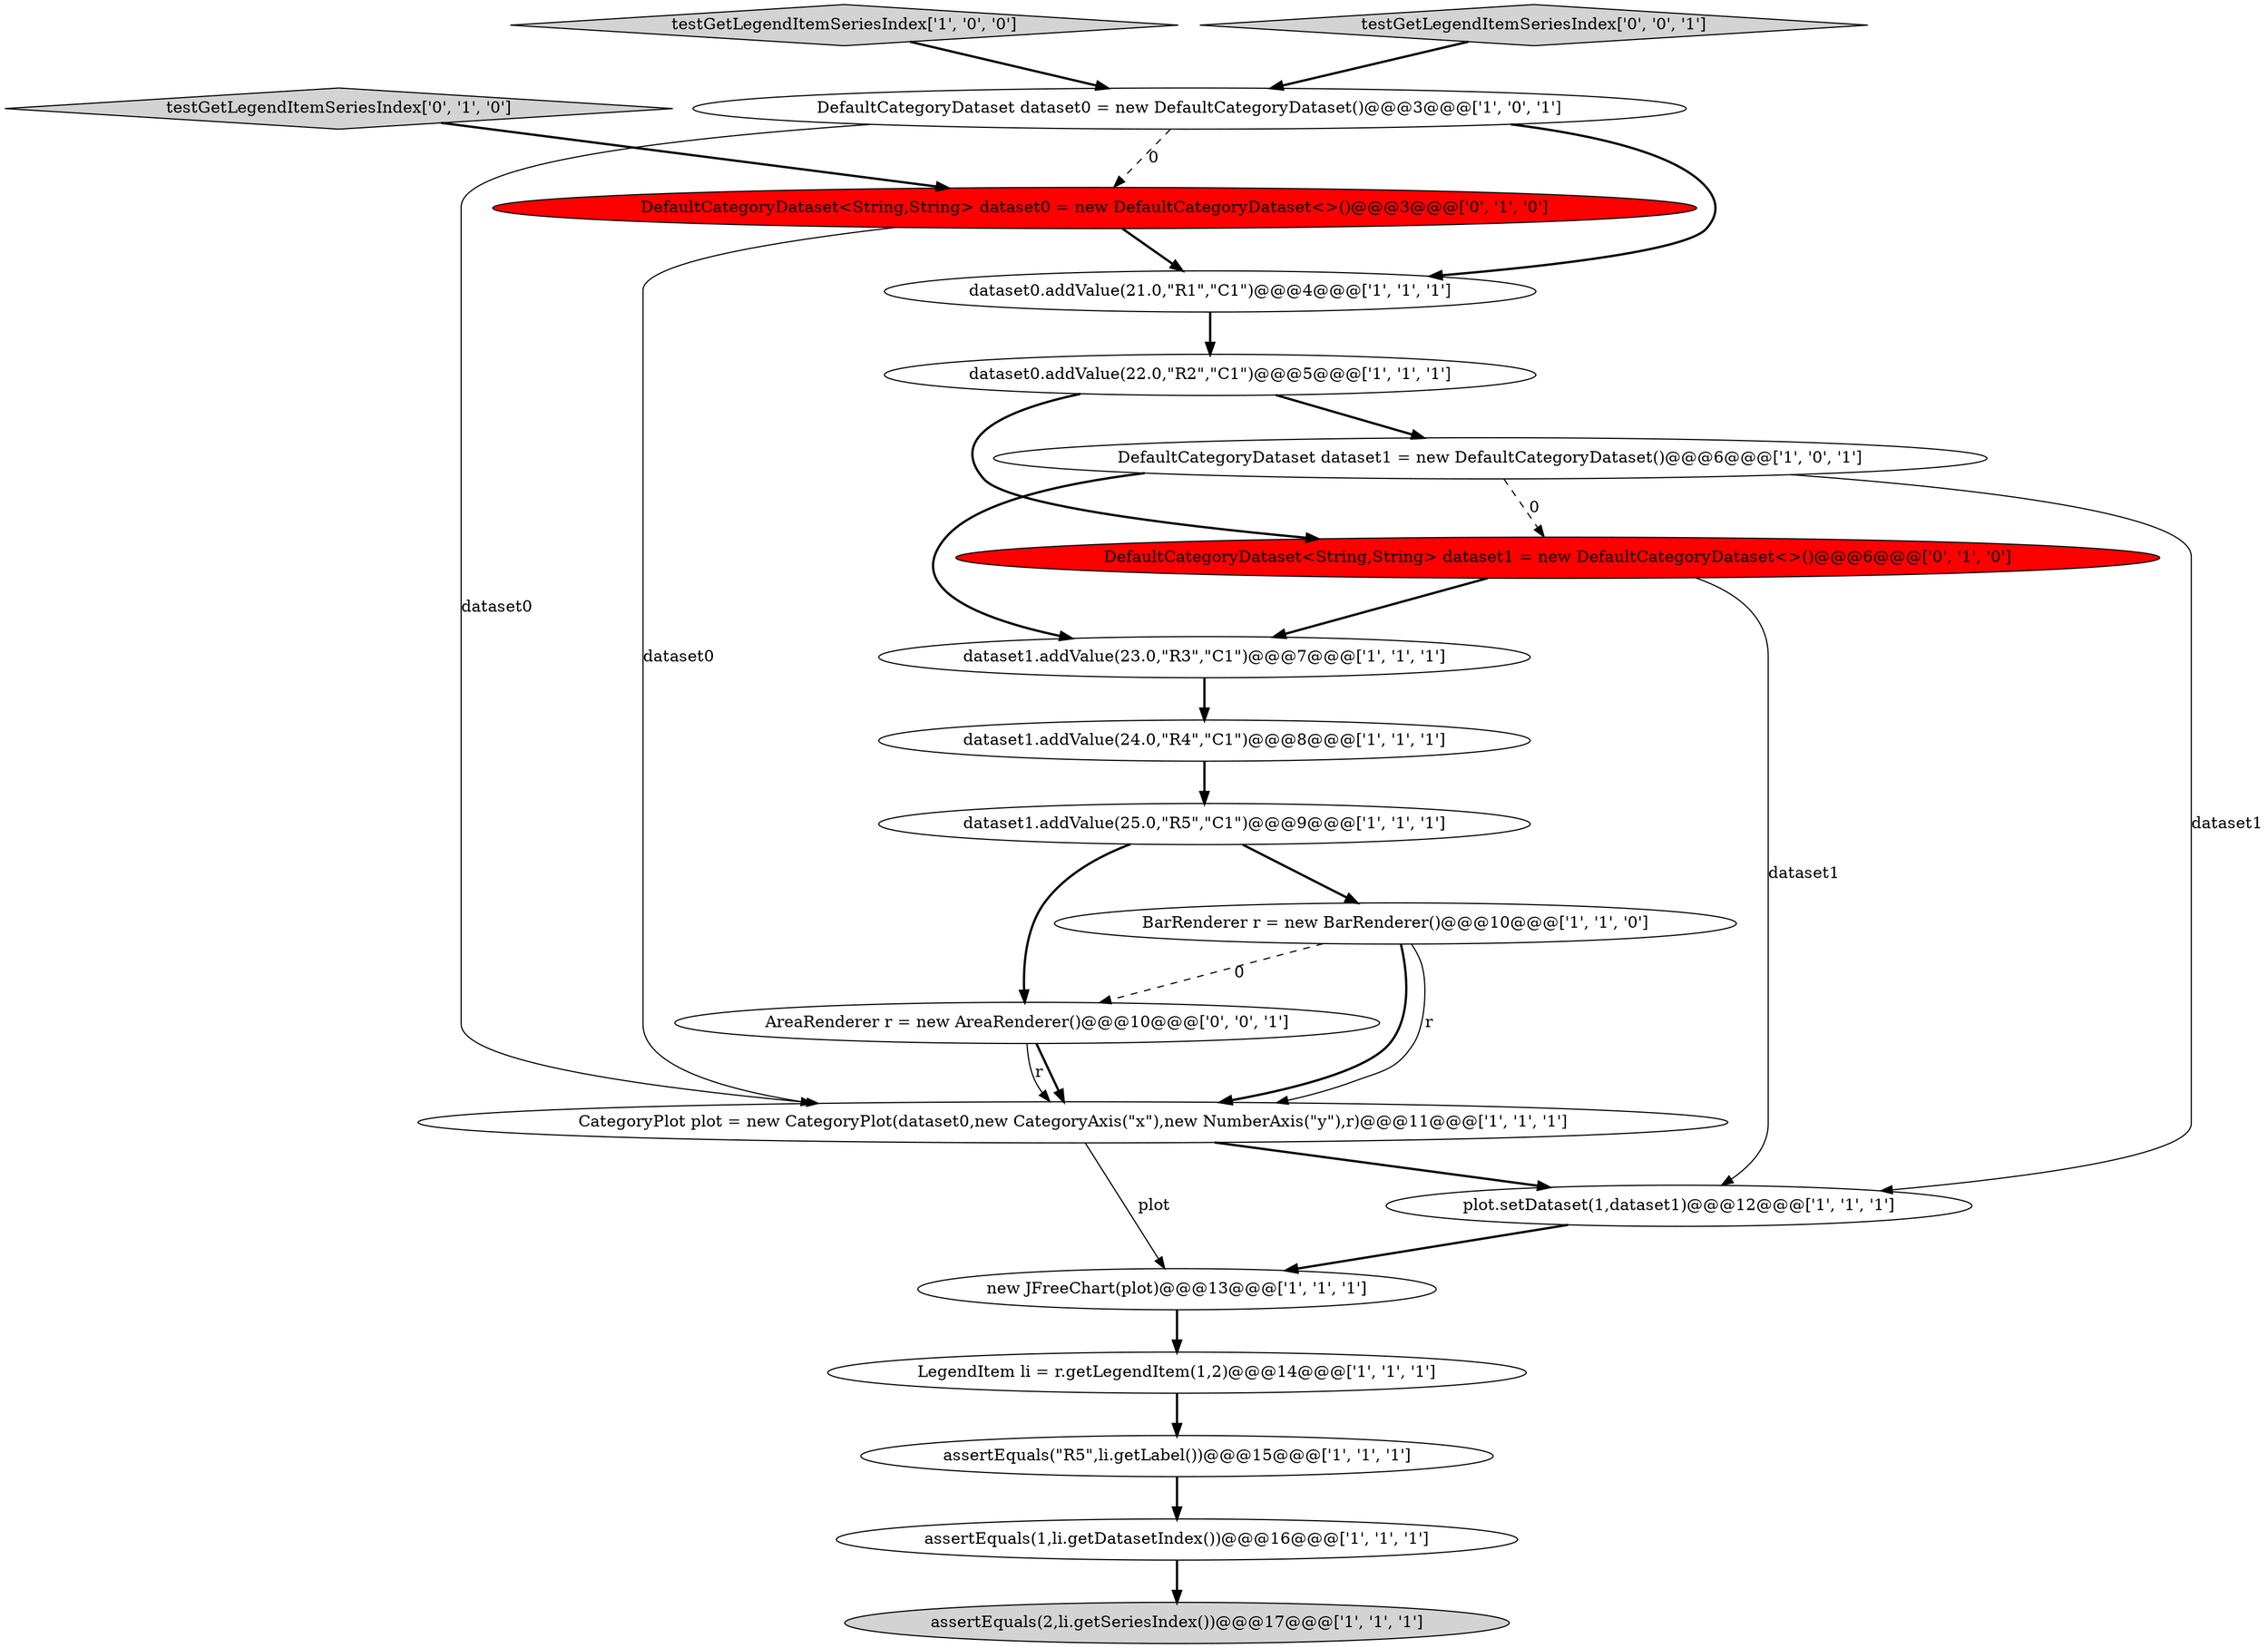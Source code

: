 digraph {
5 [style = filled, label = "plot.setDataset(1,dataset1)@@@12@@@['1', '1', '1']", fillcolor = white, shape = ellipse image = "AAA0AAABBB1BBB"];
4 [style = filled, label = "assertEquals(1,li.getDatasetIndex())@@@16@@@['1', '1', '1']", fillcolor = white, shape = ellipse image = "AAA0AAABBB1BBB"];
1 [style = filled, label = "CategoryPlot plot = new CategoryPlot(dataset0,new CategoryAxis(\"x\"),new NumberAxis(\"y\"),r)@@@11@@@['1', '1', '1']", fillcolor = white, shape = ellipse image = "AAA0AAABBB1BBB"];
9 [style = filled, label = "assertEquals(2,li.getSeriesIndex())@@@17@@@['1', '1', '1']", fillcolor = lightgray, shape = ellipse image = "AAA0AAABBB1BBB"];
14 [style = filled, label = "testGetLegendItemSeriesIndex['1', '0', '0']", fillcolor = lightgray, shape = diamond image = "AAA0AAABBB1BBB"];
19 [style = filled, label = "testGetLegendItemSeriesIndex['0', '0', '1']", fillcolor = lightgray, shape = diamond image = "AAA0AAABBB3BBB"];
12 [style = filled, label = "dataset1.addValue(23.0,\"R3\",\"C1\")@@@7@@@['1', '1', '1']", fillcolor = white, shape = ellipse image = "AAA0AAABBB1BBB"];
17 [style = filled, label = "DefaultCategoryDataset<String,String> dataset1 = new DefaultCategoryDataset<>()@@@6@@@['0', '1', '0']", fillcolor = red, shape = ellipse image = "AAA1AAABBB2BBB"];
10 [style = filled, label = "dataset0.addValue(21.0,\"R1\",\"C1\")@@@4@@@['1', '1', '1']", fillcolor = white, shape = ellipse image = "AAA0AAABBB1BBB"];
18 [style = filled, label = "testGetLegendItemSeriesIndex['0', '1', '0']", fillcolor = lightgray, shape = diamond image = "AAA0AAABBB2BBB"];
8 [style = filled, label = "DefaultCategoryDataset dataset0 = new DefaultCategoryDataset()@@@3@@@['1', '0', '1']", fillcolor = white, shape = ellipse image = "AAA0AAABBB1BBB"];
13 [style = filled, label = "DefaultCategoryDataset dataset1 = new DefaultCategoryDataset()@@@6@@@['1', '0', '1']", fillcolor = white, shape = ellipse image = "AAA0AAABBB1BBB"];
0 [style = filled, label = "BarRenderer r = new BarRenderer()@@@10@@@['1', '1', '0']", fillcolor = white, shape = ellipse image = "AAA0AAABBB1BBB"];
16 [style = filled, label = "DefaultCategoryDataset<String,String> dataset0 = new DefaultCategoryDataset<>()@@@3@@@['0', '1', '0']", fillcolor = red, shape = ellipse image = "AAA1AAABBB2BBB"];
20 [style = filled, label = "AreaRenderer r = new AreaRenderer()@@@10@@@['0', '0', '1']", fillcolor = white, shape = ellipse image = "AAA0AAABBB3BBB"];
15 [style = filled, label = "LegendItem li = r.getLegendItem(1,2)@@@14@@@['1', '1', '1']", fillcolor = white, shape = ellipse image = "AAA0AAABBB1BBB"];
6 [style = filled, label = "dataset1.addValue(24.0,\"R4\",\"C1\")@@@8@@@['1', '1', '1']", fillcolor = white, shape = ellipse image = "AAA0AAABBB1BBB"];
11 [style = filled, label = "assertEquals(\"R5\",li.getLabel())@@@15@@@['1', '1', '1']", fillcolor = white, shape = ellipse image = "AAA0AAABBB1BBB"];
3 [style = filled, label = "new JFreeChart(plot)@@@13@@@['1', '1', '1']", fillcolor = white, shape = ellipse image = "AAA0AAABBB1BBB"];
7 [style = filled, label = "dataset0.addValue(22.0,\"R2\",\"C1\")@@@5@@@['1', '1', '1']", fillcolor = white, shape = ellipse image = "AAA0AAABBB1BBB"];
2 [style = filled, label = "dataset1.addValue(25.0,\"R5\",\"C1\")@@@9@@@['1', '1', '1']", fillcolor = white, shape = ellipse image = "AAA0AAABBB1BBB"];
7->13 [style = bold, label=""];
1->5 [style = bold, label=""];
5->3 [style = bold, label=""];
4->9 [style = bold, label=""];
8->10 [style = bold, label=""];
8->16 [style = dashed, label="0"];
2->20 [style = bold, label=""];
7->17 [style = bold, label=""];
16->10 [style = bold, label=""];
8->1 [style = solid, label="dataset0"];
11->4 [style = bold, label=""];
13->17 [style = dashed, label="0"];
3->15 [style = bold, label=""];
20->1 [style = bold, label=""];
0->20 [style = dashed, label="0"];
12->6 [style = bold, label=""];
10->7 [style = bold, label=""];
19->8 [style = bold, label=""];
6->2 [style = bold, label=""];
20->1 [style = solid, label="r"];
2->0 [style = bold, label=""];
17->12 [style = bold, label=""];
13->12 [style = bold, label=""];
15->11 [style = bold, label=""];
1->3 [style = solid, label="plot"];
17->5 [style = solid, label="dataset1"];
0->1 [style = bold, label=""];
13->5 [style = solid, label="dataset1"];
14->8 [style = bold, label=""];
0->1 [style = solid, label="r"];
16->1 [style = solid, label="dataset0"];
18->16 [style = bold, label=""];
}
